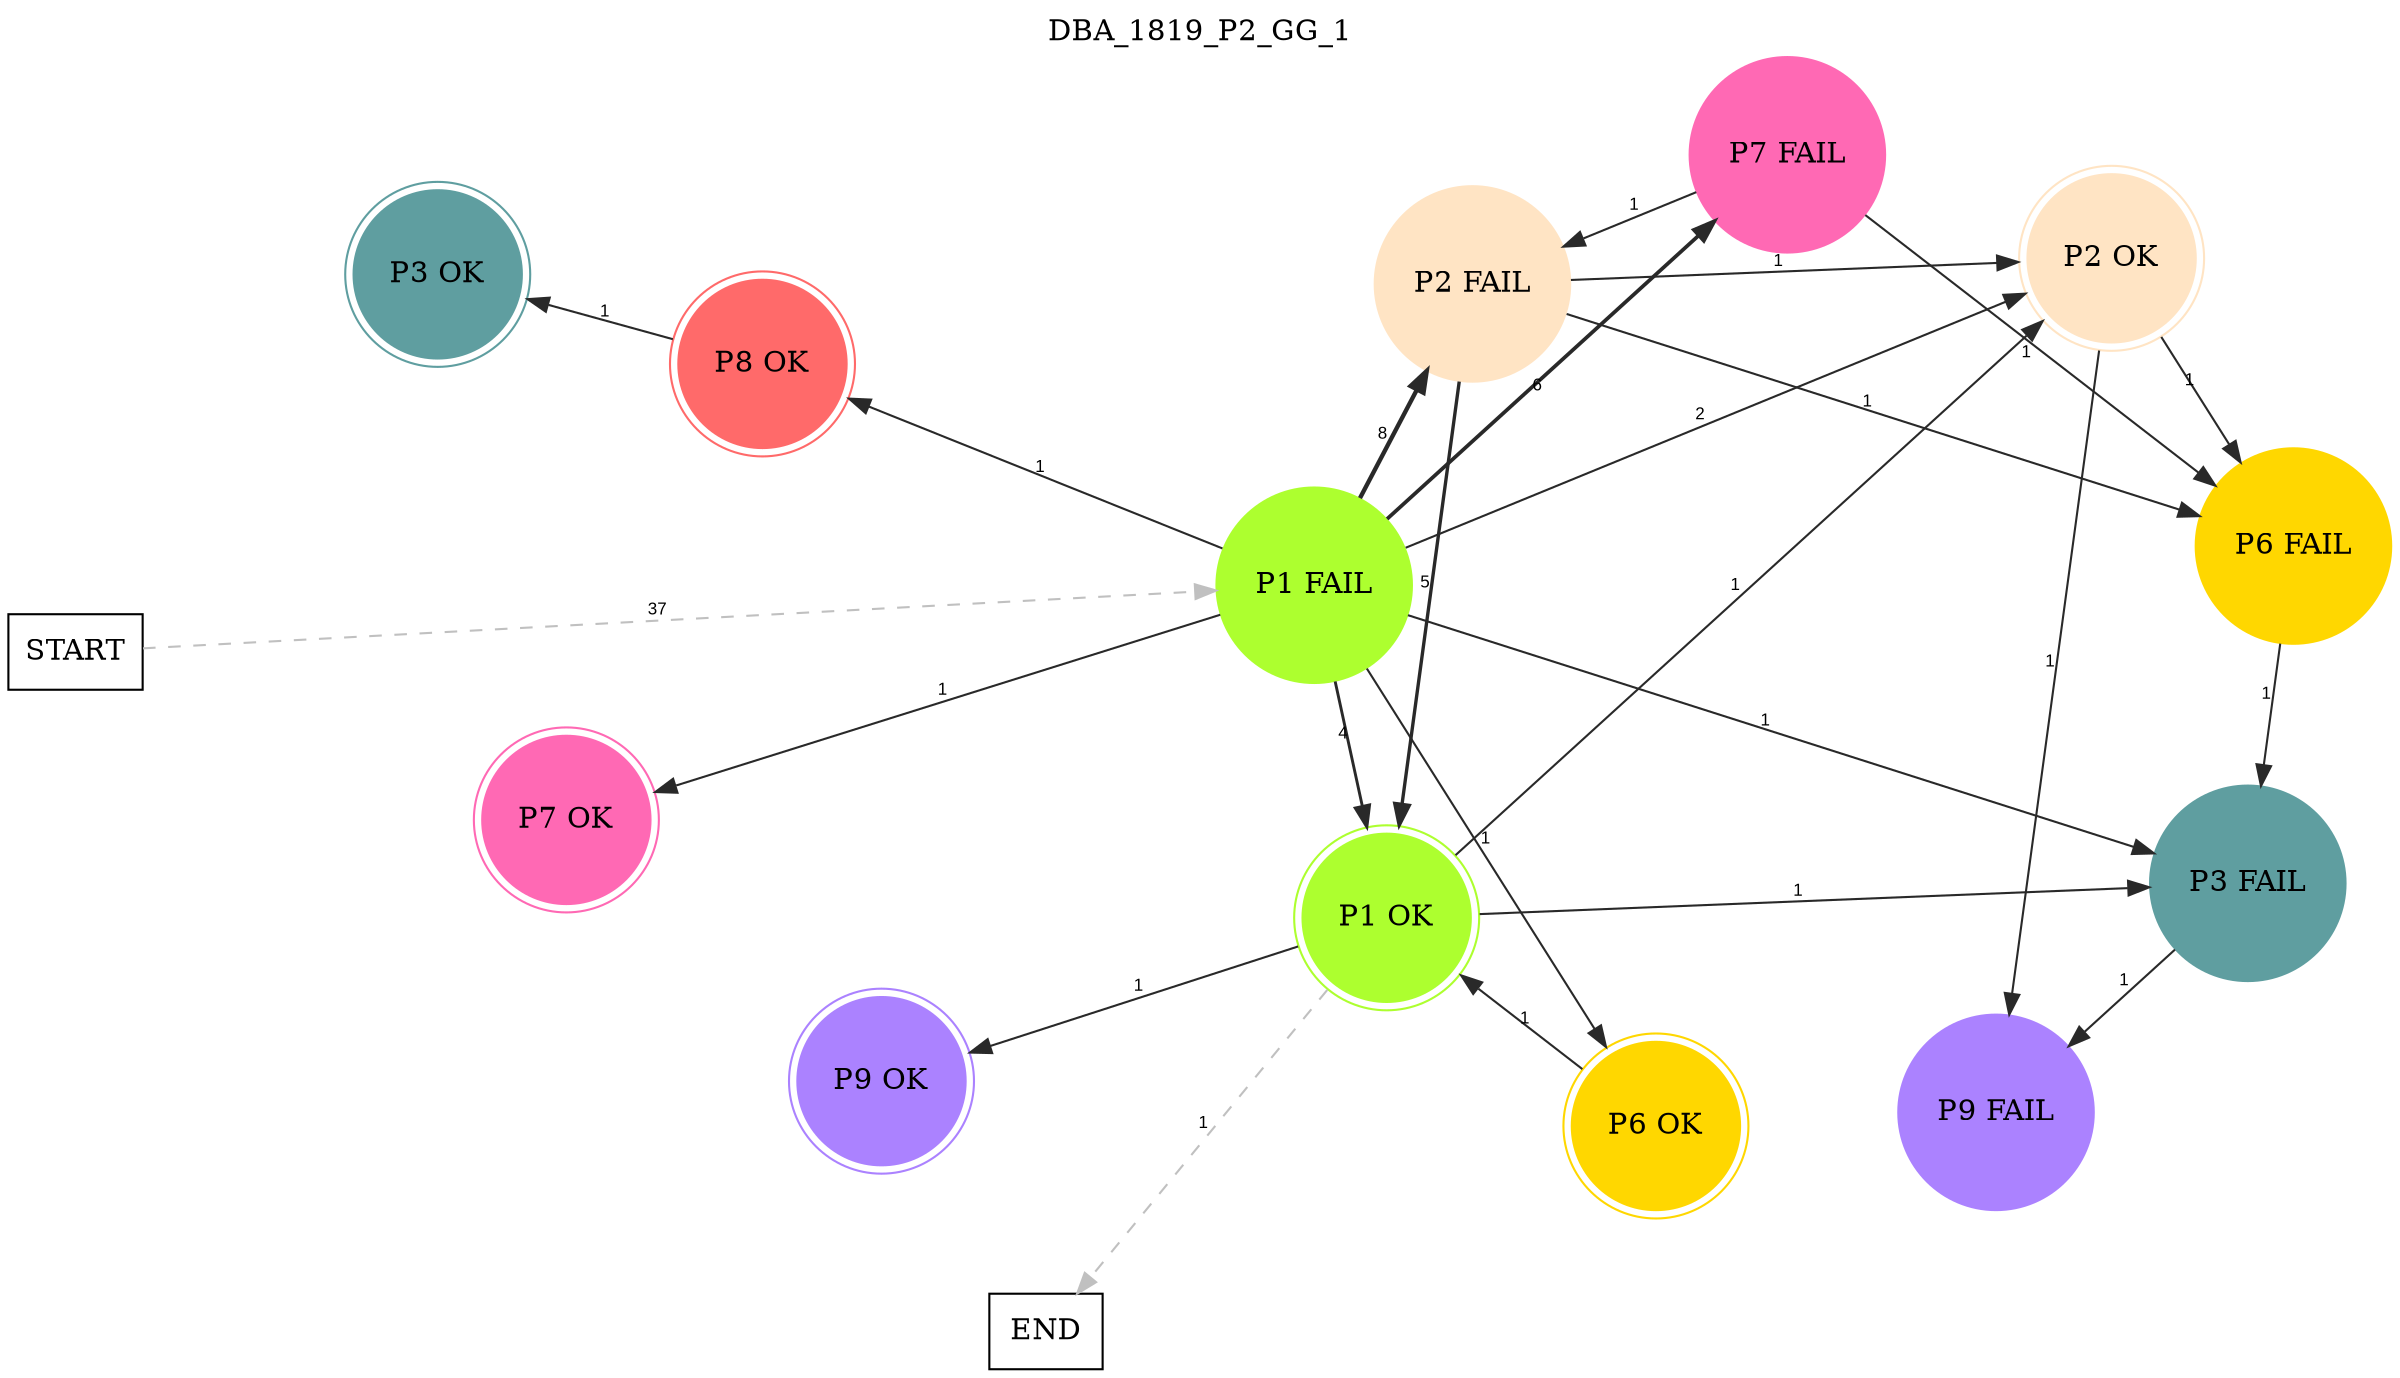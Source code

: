digraph DBA_1819_P2_GG_1 {
	labelloc="t";
	label=DBA_1819_P2_GG_1;
	dpi = 150
	size="16,11!";
	margin = 0;
layout=circo;
"START" [shape=box, fillcolor=white, style=filled, color=black]
"P1 FAIL" [shape=circle, color=greenyellow, style=filled]
"P7 FAIL" [shape=circle, color=hotpink, style=filled]
"P3 FAIL" [shape=circle, color=cadetblue, style=filled]
"P9 FAIL" [shape=circle, color=mediumpurple1, style=filled]
"P6 FAIL" [shape=circle, color=gold, style=filled]
"P2 FAIL" [shape=circle, color=bisque, style=filled]
"P1 OK" [shape=circle, color=greenyellow, peripheries=2, style=filled]
"P2 OK" [shape=circle, color=bisque, peripheries=2, style=filled]
"P8 OK" [shape=circle, color=indianred1, peripheries=2, style=filled]
"P3 OK" [shape=circle, color=cadetblue, peripheries=2, style=filled]
"P7 OK" [shape=circle, color=hotpink, peripheries=2, style=filled]
"P9 OK" [shape=circle, color=mediumpurple1, peripheries=2, style=filled]
"P6 OK" [shape=circle, color=gold, peripheries=2, style=filled]
"END" [shape=box, fillcolor=white, style=filled, color=black]
"START" -> "P1 FAIL" [ style = dashed color=grey label ="37" labelfloat=false fontname="Arial" fontsize=8]

"P1 FAIL" -> "P7 FAIL" [ color=grey16 penwidth = "1.79175946922805"label ="6" labelfloat=false fontname="Arial" fontsize=8]

"P1 FAIL" -> "P3 FAIL" [ color=grey16 penwidth = "1"label ="1" labelfloat=false fontname="Arial" fontsize=8]

"P1 FAIL" -> "P2 FAIL" [ color=grey16 penwidth = "2.07944154167984"label ="8" labelfloat=false fontname="Arial" fontsize=8]

"P1 FAIL" -> "P1 OK" [ color=grey16 penwidth = "1.38629436111989"label ="4" labelfloat=false fontname="Arial" fontsize=8]

"P1 FAIL" -> "P2 OK" [ color=grey16 penwidth = "1"label ="2" labelfloat=false fontname="Arial" fontsize=8]

"P1 FAIL" -> "P8 OK" [ color=grey16 penwidth = "1"label ="1" labelfloat=false fontname="Arial" fontsize=8]

"P1 FAIL" -> "P7 OK" [ color=grey16 penwidth = "1"label ="1" labelfloat=false fontname="Arial" fontsize=8]

"P1 FAIL" -> "P6 OK" [ color=grey16 penwidth = "1"label ="1" labelfloat=false fontname="Arial" fontsize=8]

"P7 FAIL" -> "P6 FAIL" [ color=grey16 penwidth = "1"label ="1" labelfloat=false fontname="Arial" fontsize=8]

"P7 FAIL" -> "P2 FAIL" [ color=grey16 penwidth = "1"label ="1" labelfloat=false fontname="Arial" fontsize=8]

"P3 FAIL" -> "P9 FAIL" [ color=grey16 penwidth = "1"label ="1" labelfloat=false fontname="Arial" fontsize=8]

"P6 FAIL" -> "P3 FAIL" [ color=grey16 penwidth = "1"label ="1" labelfloat=false fontname="Arial" fontsize=8]

"P2 FAIL" -> "P6 FAIL" [ color=grey16 penwidth = "1"label ="1" labelfloat=false fontname="Arial" fontsize=8]

"P2 FAIL" -> "P1 OK" [ color=grey16 penwidth = "1.6094379124341"label ="5" labelfloat=false fontname="Arial" fontsize=8]

"P2 FAIL" -> "P2 OK" [ color=grey16 penwidth = "1"label ="1" labelfloat=false fontname="Arial" fontsize=8]

"P1 OK" -> "P3 FAIL" [ color=grey16 penwidth = "1"label ="1" labelfloat=false fontname="Arial" fontsize=8]

"P1 OK" -> "P2 OK" [ color=grey16 penwidth = "1"label ="1" labelfloat=false fontname="Arial" fontsize=8]

"P1 OK" -> "P9 OK" [ color=grey16 penwidth = "1"label ="1" labelfloat=false fontname="Arial" fontsize=8]

"P1 OK" -> "END" [ style = dashed color=grey label ="1" labelfloat=false fontname="Arial" fontsize=8]

"P2 OK" -> "P9 FAIL" [ color=grey16 penwidth = "1"label ="1" labelfloat=false fontname="Arial" fontsize=8]

"P2 OK" -> "P6 FAIL" [ color=grey16 penwidth = "1"label ="1" labelfloat=false fontname="Arial" fontsize=8]

"P8 OK" -> "P3 OK" [ color=grey16 penwidth = "1"label ="1" labelfloat=false fontname="Arial" fontsize=8]

"P6 OK" -> "P1 OK" [ color=grey16 penwidth = "1"label ="1" labelfloat=false fontname="Arial" fontsize=8]

}
